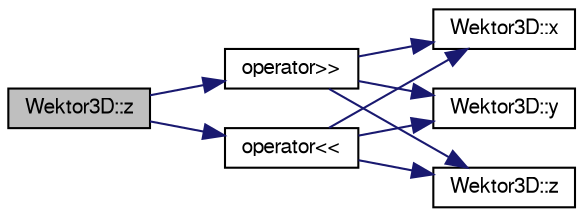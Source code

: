 digraph "Wektor3D::z"
{
  edge [fontname="FreeSans",fontsize="10",labelfontname="FreeSans",labelfontsize="10"];
  node [fontname="FreeSans",fontsize="10",shape=record];
  rankdir="LR";
  Node1 [label="Wektor3D::z",height=0.2,width=0.4,color="black", fillcolor="grey75", style="filled", fontcolor="black"];
  Node1 -> Node2 [color="midnightblue",fontsize="10",style="solid",fontname="FreeSans"];
  Node2 [label="operator\>\>",height=0.2,width=0.4,color="black", fillcolor="white", style="filled",URL="$_wektor3_d_8hh.html#a382fbd2d002e9cb6d8d58cb2f3cf786e",tooltip="Czyta ze strumienia trzy kolejne współrzędne wektora. "];
  Node2 -> Node3 [color="midnightblue",fontsize="10",style="solid",fontname="FreeSans"];
  Node3 [label="Wektor3D::x",height=0.2,width=0.4,color="black", fillcolor="white", style="filled",URL="$class_wektor3_d.html#ad0c31a932da0869dd3ef99ed6e8025c1",tooltip="Udostępia do odczytu współrzędną x-ową. "];
  Node2 -> Node4 [color="midnightblue",fontsize="10",style="solid",fontname="FreeSans"];
  Node4 [label="Wektor3D::y",height=0.2,width=0.4,color="black", fillcolor="white", style="filled",URL="$class_wektor3_d.html#a470e6aadf3fca3101398c9326f20bfa6",tooltip="Udostępia do odczytu współrzędną y-ową. "];
  Node2 -> Node5 [color="midnightblue",fontsize="10",style="solid",fontname="FreeSans"];
  Node5 [label="Wektor3D::z",height=0.2,width=0.4,color="black", fillcolor="white", style="filled",URL="$class_wektor3_d.html#a79389ab1455820e0ad030350668d91d7",tooltip="Udostępia do odczytu współrzędną z-ową. "];
  Node1 -> Node6 [color="midnightblue",fontsize="10",style="solid",fontname="FreeSans"];
  Node6 [label="operator\<\<",height=0.2,width=0.4,color="black", fillcolor="white", style="filled",URL="$_wektor3_d_8hh.html#addd0e894a30b8fc8f3e9ef588b037767",tooltip="Wpisuje do strumienia trzy kolejne współrzędne rozdzielone pojedynczymi spacjami. ..."];
  Node6 -> Node3 [color="midnightblue",fontsize="10",style="solid",fontname="FreeSans"];
  Node6 -> Node4 [color="midnightblue",fontsize="10",style="solid",fontname="FreeSans"];
  Node6 -> Node5 [color="midnightblue",fontsize="10",style="solid",fontname="FreeSans"];
}
